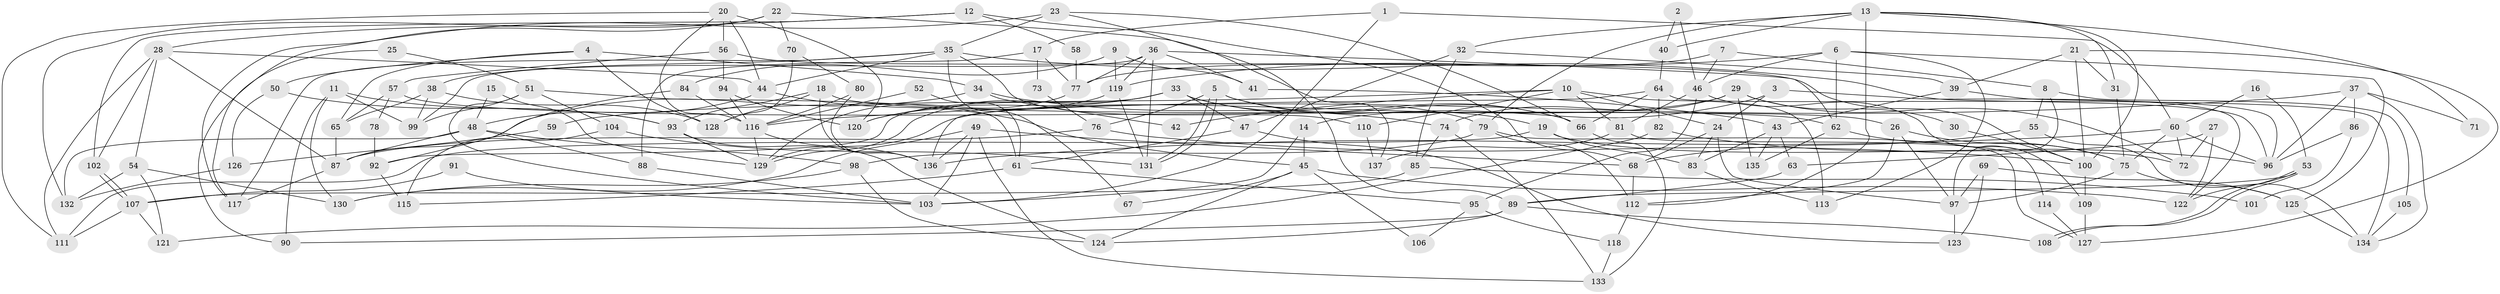 // Generated by graph-tools (version 1.1) at 2025/36/03/09/25 02:36:05]
// undirected, 137 vertices, 274 edges
graph export_dot {
graph [start="1"]
  node [color=gray90,style=filled];
  1;
  2;
  3;
  4;
  5;
  6;
  7;
  8;
  9;
  10;
  11;
  12;
  13;
  14;
  15;
  16;
  17;
  18;
  19;
  20;
  21;
  22;
  23;
  24;
  25;
  26;
  27;
  28;
  29;
  30;
  31;
  32;
  33;
  34;
  35;
  36;
  37;
  38;
  39;
  40;
  41;
  42;
  43;
  44;
  45;
  46;
  47;
  48;
  49;
  50;
  51;
  52;
  53;
  54;
  55;
  56;
  57;
  58;
  59;
  60;
  61;
  62;
  63;
  64;
  65;
  66;
  67;
  68;
  69;
  70;
  71;
  72;
  73;
  74;
  75;
  76;
  77;
  78;
  79;
  80;
  81;
  82;
  83;
  84;
  85;
  86;
  87;
  88;
  89;
  90;
  91;
  92;
  93;
  94;
  95;
  96;
  97;
  98;
  99;
  100;
  101;
  102;
  103;
  104;
  105;
  106;
  107;
  108;
  109;
  110;
  111;
  112;
  113;
  114;
  115;
  116;
  117;
  118;
  119;
  120;
  121;
  122;
  123;
  124;
  125;
  126;
  127;
  128;
  129;
  130;
  131;
  132;
  133;
  134;
  135;
  136;
  137;
  1 -- 60;
  1 -- 103;
  1 -- 17;
  2 -- 46;
  2 -- 40;
  3 -- 24;
  3 -- 14;
  3 -- 122;
  4 -- 128;
  4 -- 34;
  4 -- 50;
  4 -- 65;
  5 -- 131;
  5 -- 131;
  5 -- 66;
  5 -- 19;
  5 -- 76;
  6 -- 125;
  6 -- 119;
  6 -- 46;
  6 -- 62;
  6 -- 113;
  7 -- 77;
  7 -- 46;
  7 -- 8;
  8 -- 97;
  8 -- 55;
  8 -- 105;
  9 -- 119;
  9 -- 41;
  9 -- 84;
  10 -- 113;
  10 -- 81;
  10 -- 24;
  10 -- 42;
  10 -- 59;
  10 -- 110;
  11 -- 90;
  11 -- 99;
  11 -- 93;
  11 -- 130;
  12 -- 68;
  12 -- 102;
  12 -- 28;
  12 -- 58;
  13 -- 79;
  13 -- 112;
  13 -- 31;
  13 -- 32;
  13 -- 40;
  13 -- 71;
  13 -- 100;
  14 -- 103;
  14 -- 45;
  15 -- 48;
  15 -- 129;
  16 -- 53;
  16 -- 60;
  17 -- 77;
  17 -- 73;
  17 -- 88;
  18 -- 93;
  18 -- 136;
  18 -- 26;
  18 -- 128;
  19 -- 111;
  19 -- 72;
  19 -- 83;
  20 -- 120;
  20 -- 44;
  20 -- 56;
  20 -- 111;
  20 -- 116;
  21 -- 39;
  21 -- 100;
  21 -- 31;
  21 -- 127;
  22 -- 70;
  22 -- 132;
  22 -- 90;
  22 -- 137;
  23 -- 66;
  23 -- 35;
  23 -- 89;
  23 -- 117;
  24 -- 97;
  24 -- 68;
  24 -- 83;
  25 -- 51;
  25 -- 117;
  26 -- 75;
  26 -- 97;
  26 -- 112;
  27 -- 63;
  27 -- 72;
  27 -- 122;
  28 -- 44;
  28 -- 54;
  28 -- 87;
  28 -- 102;
  28 -- 111;
  29 -- 129;
  29 -- 135;
  29 -- 30;
  29 -- 72;
  29 -- 74;
  30 -- 100;
  31 -- 75;
  32 -- 47;
  32 -- 39;
  32 -- 85;
  33 -- 66;
  33 -- 47;
  33 -- 79;
  33 -- 92;
  33 -- 120;
  33 -- 129;
  34 -- 74;
  34 -- 87;
  34 -- 42;
  35 -- 117;
  35 -- 44;
  35 -- 38;
  35 -- 67;
  35 -- 96;
  35 -- 110;
  36 -- 99;
  36 -- 62;
  36 -- 41;
  36 -- 77;
  36 -- 119;
  36 -- 131;
  37 -- 116;
  37 -- 96;
  37 -- 71;
  37 -- 86;
  37 -- 134;
  38 -- 65;
  38 -- 99;
  38 -- 128;
  39 -- 96;
  39 -- 43;
  40 -- 64;
  41 -- 43;
  43 -- 83;
  43 -- 63;
  43 -- 135;
  44 -- 45;
  44 -- 48;
  45 -- 122;
  45 -- 124;
  45 -- 67;
  45 -- 106;
  46 -- 109;
  46 -- 81;
  46 -- 95;
  47 -- 123;
  47 -- 61;
  48 -- 98;
  48 -- 87;
  48 -- 88;
  48 -- 132;
  49 -- 136;
  49 -- 68;
  49 -- 103;
  49 -- 130;
  49 -- 133;
  50 -- 93;
  50 -- 126;
  51 -- 103;
  51 -- 104;
  51 -- 61;
  51 -- 99;
  52 -- 61;
  52 -- 116;
  53 -- 122;
  53 -- 108;
  53 -- 108;
  53 -- 89;
  54 -- 130;
  54 -- 121;
  54 -- 132;
  55 -- 68;
  55 -- 134;
  56 -- 94;
  56 -- 57;
  56 -- 100;
  57 -- 65;
  57 -- 62;
  57 -- 78;
  58 -- 77;
  59 -- 126;
  60 -- 75;
  60 -- 72;
  60 -- 96;
  60 -- 136;
  61 -- 95;
  61 -- 115;
  62 -- 75;
  62 -- 135;
  63 -- 89;
  64 -- 82;
  64 -- 134;
  64 -- 66;
  64 -- 136;
  65 -- 87;
  66 -- 133;
  68 -- 112;
  69 -- 125;
  69 -- 97;
  69 -- 123;
  70 -- 128;
  70 -- 80;
  73 -- 76;
  74 -- 85;
  74 -- 133;
  75 -- 97;
  75 -- 125;
  76 -- 100;
  76 -- 87;
  77 -- 129;
  78 -- 92;
  79 -- 98;
  79 -- 112;
  79 -- 127;
  80 -- 136;
  80 -- 116;
  81 -- 137;
  81 -- 114;
  82 -- 96;
  82 -- 121;
  83 -- 113;
  84 -- 116;
  84 -- 92;
  85 -- 107;
  85 -- 101;
  86 -- 96;
  86 -- 101;
  87 -- 117;
  88 -- 103;
  89 -- 90;
  89 -- 108;
  89 -- 124;
  91 -- 103;
  91 -- 107;
  92 -- 115;
  93 -- 129;
  93 -- 124;
  94 -- 116;
  94 -- 120;
  95 -- 118;
  95 -- 106;
  97 -- 123;
  98 -- 130;
  98 -- 124;
  100 -- 109;
  102 -- 107;
  102 -- 107;
  104 -- 115;
  104 -- 131;
  105 -- 134;
  107 -- 111;
  107 -- 121;
  109 -- 127;
  110 -- 137;
  112 -- 118;
  114 -- 127;
  116 -- 136;
  116 -- 129;
  118 -- 133;
  119 -- 131;
  119 -- 120;
  125 -- 134;
  126 -- 132;
}
